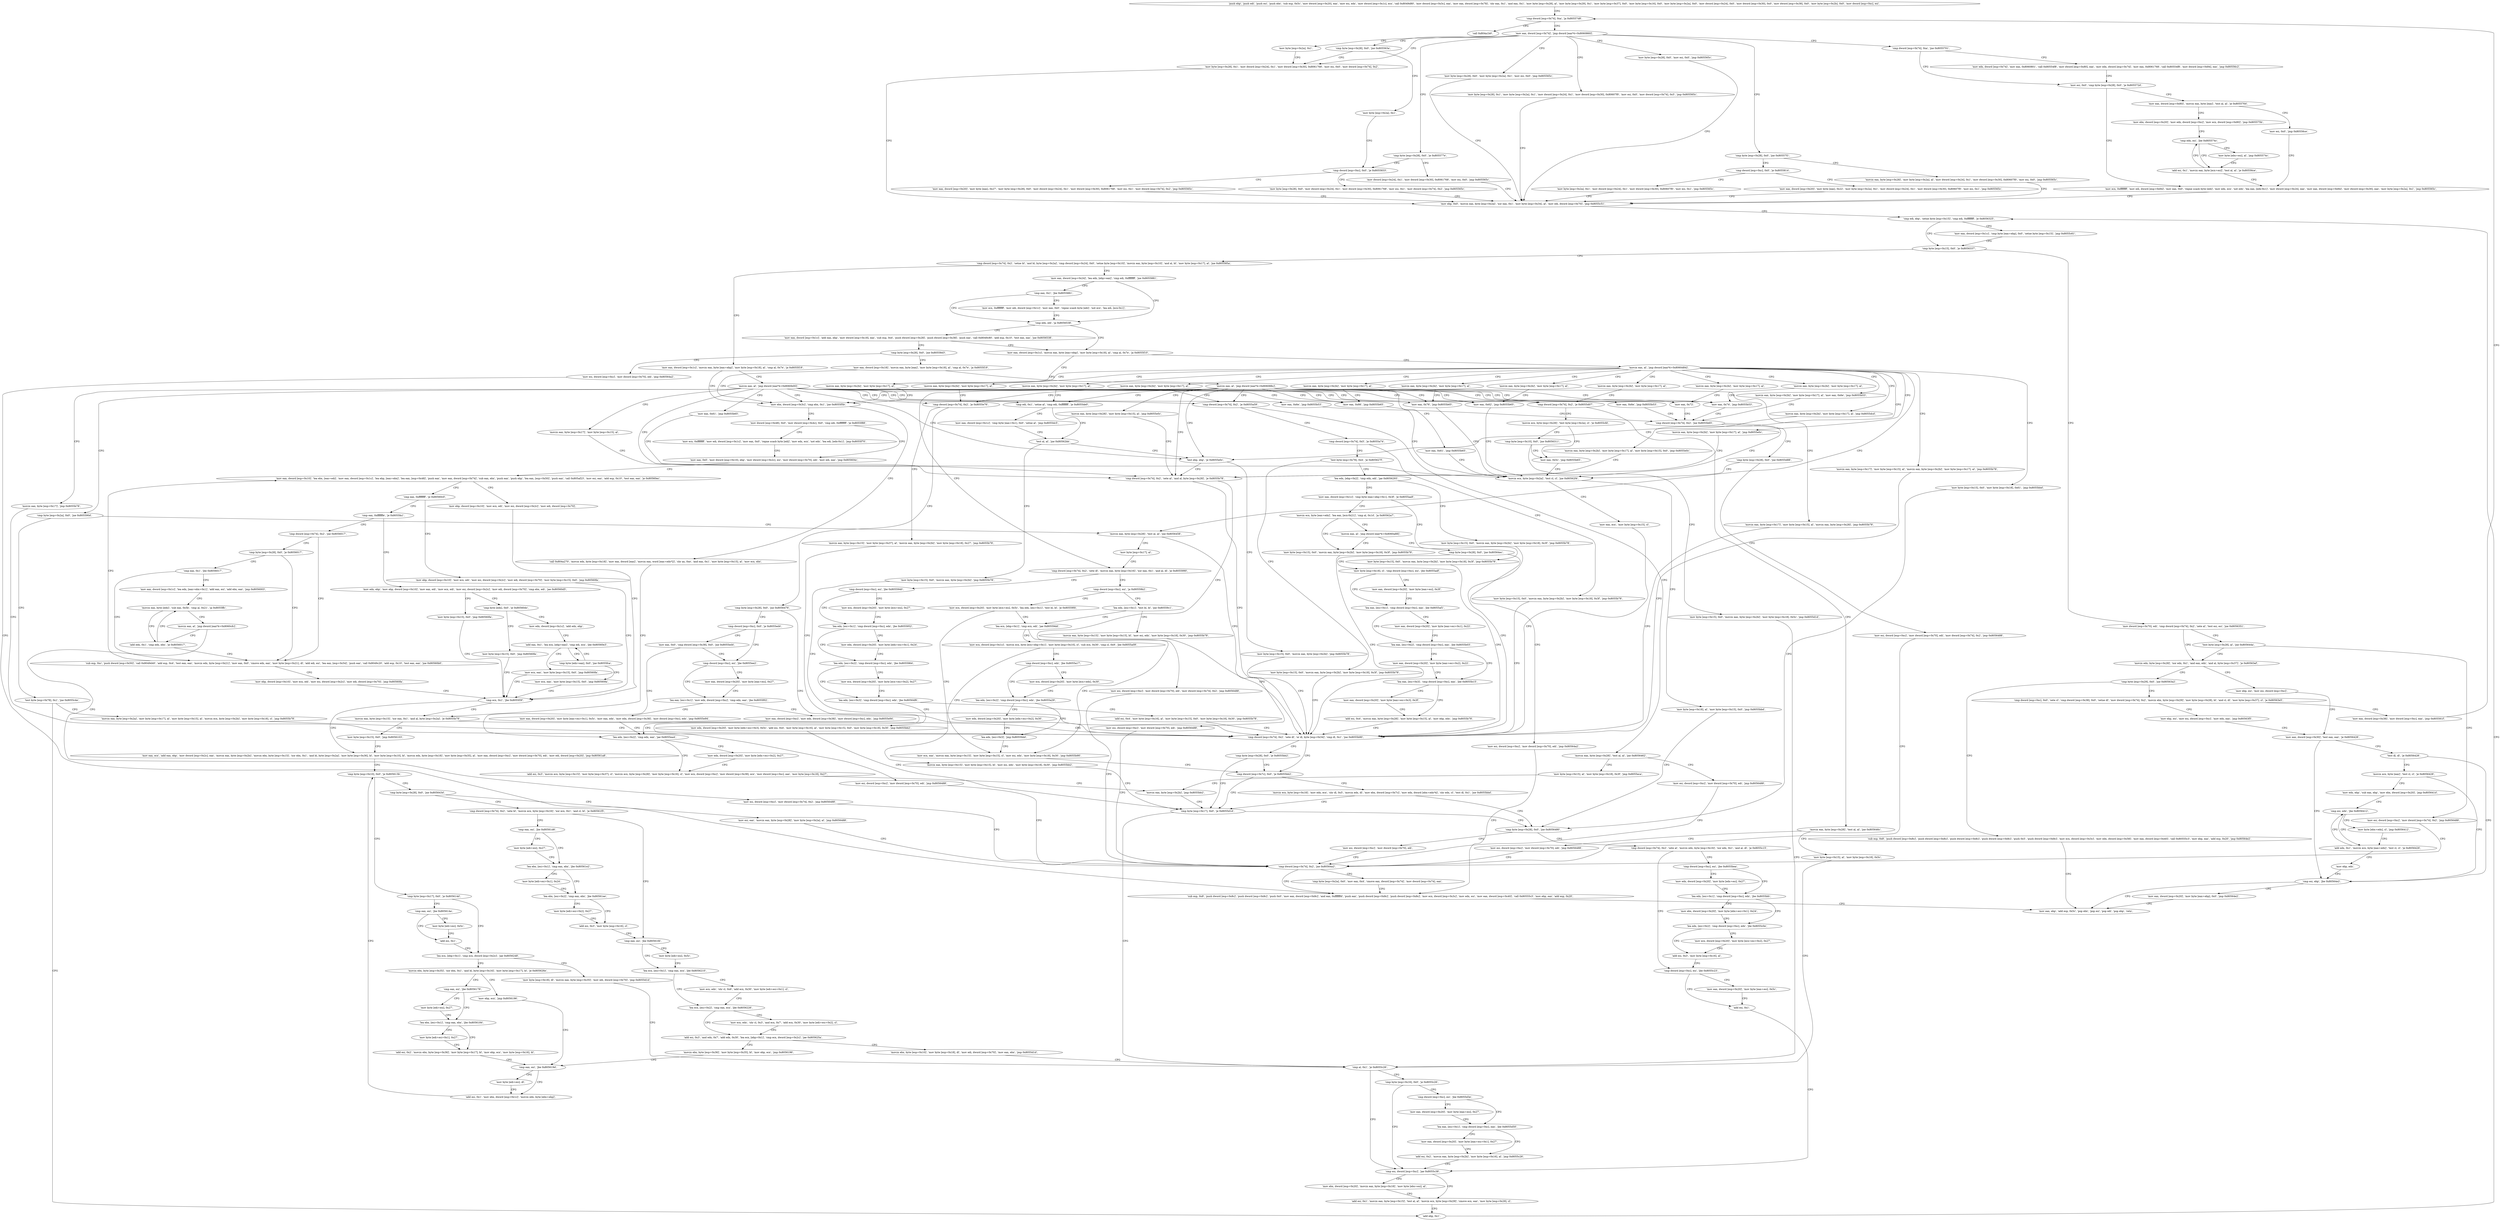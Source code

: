digraph "func" {
"134567363" [label = "'push ebp', 'push edi', 'push esi', 'push ebx', 'sub esp, 0x5c', 'mov dword [esp+0x20], eax', 'mov esi, edx', 'mov dword [esp+0x1c], ecx', 'call 0x8049d80', 'mov dword [esp+0x3c], eax', 'mov eax, dword [esp+0x78]', 'shr eax, 0x1', 'and eax, 0x1', 'mov byte [esp+0x28], al', 'mov byte [esp+0x29], 0x1', 'mov byte [esp+0x37], 0x0', 'mov byte [esp+0x16], 0x0', 'mov byte [esp+0x2a], 0x0', 'mov dword [esp+0x24], 0x0', 'mov dword [esp+0x30], 0x0', 'mov dword [esp+0x38], 0x0', 'mov byte [esp+0x2b], 0x0', 'mov dword [esp+0xc], esi', " ]
"134567455" [label = "'cmp dword [esp+0x74], 0xa', 'ja 0x80557d8', " ]
"134567896" [label = "'call 0x804a1b0', " ]
"134567466" [label = "'mov eax, dword [esp+0x74]', 'jmp dword [eax*4+0x8060860]', " ]
"134567477" [label = "'mov byte [esp+0x2a], 0x1', " ]
"134567482" [label = "'mov byte [esp+0x28], 0x1', 'mov dword [esp+0x24], 0x1', 'mov dword [esp+0x30], 0x8061768', 'mov esi, 0x0', 'mov dword [esp+0x74], 0x2', " ]
"134567542" [label = "'mov byte [esp+0x28], 0x0', 'mov esi, 0x0', 'jmp 0x805565c', " ]
"134567554" [label = "'cmp byte [esp+0x28], 0x0', 'jne 0x80557f1', " ]
"134567611" [label = "'cmp dword [esp+0x74], 0xa', 'jne 0x8055701', " ]
"134567790" [label = "'cmp byte [esp+0x28], 0x0', 'jne 0x805563a', " ]
"134567863" [label = "'cmp byte [esp+0x28], 0x0', 'je 0x805577e', " ]
"134567901" [label = "'mov byte [esp+0x28], 0x0', 'mov byte [esp+0x2a], 0x1', 'mov esi, 0x0', 'jmp 0x805565c', " ]
"134571276" [label = "'mov byte [esp+0x28], 0x1', 'mov byte [esp+0x2a], 0x1', 'mov dword [esp+0x24], 0x1', 'mov dword [esp+0x30], 0x80607f0', 'mov esi, 0x0', 'mov dword [esp+0x74], 0x5', 'jmp 0x805565c', " ]
"134567516" [label = "'mov ebp, 0x0', 'movzx eax, byte [esp+0x2a]', 'xor eax, 0x1', 'mov byte [esp+0x34], al', 'mov edi, dword [esp+0x70]', 'jmp 0x8055c51', " ]
"134567921" [label = "'movzx eax, byte [esp+0x28]', 'mov byte [esp+0x2a], al', 'mov dword [esp+0x24], 0x1', 'mov dword [esp+0x30], 0x80607f0', 'mov esi, 0x0', 'jmp 0x805565c', " ]
"134567565" [label = "'cmp dword [esp+0xc], 0x0', 'je 0x8055814', " ]
"134567681" [label = "'mov edx, dword [esp+0x74]', 'mov eax, 0x8060801', 'call 0x80554f8', 'mov dword [esp+0x80], eax', 'mov edx, dword [esp+0x74]', 'mov eax, 0x8061768', 'call 0x80554f8', 'mov dword [esp+0x84], eax', 'jmp 0x80556c2', " ]
"134567618" [label = "'mov esi, 0x0', 'cmp byte [esp+0x28], 0x0', 'je 0x805572d', " ]
"134567801" [label = "'mov byte [esp+0x2a], 0x1', " ]
"134567806" [label = "'cmp dword [esp+0xc], 0x0', 'je 0x8055833', " ]
"134567870" [label = "'mov dword [esp+0x24], 0x1', 'mov dword [esp+0x30], 0x8061768', 'mov esi, 0x0', 'jmp 0x805565c', " ]
"134569041" [label = "'cmp edi, ebp', 'setne byte [esp+0x15]', 'cmp edi, 0xffffffff', 'je 0x8056325', " ]
"134570789" [label = "'mov eax, dword [esp+0x1c]', 'cmp byte [eax+ebp], 0x0', 'setne byte [esp+0x15]', 'jmp 0x8055c61', " ]
"134569057" [label = "'cmp byte [esp+0x15], 0x0', 'je 0x8056337', " ]
"134567956" [label = "'mov byte [esp+0x2a], 0x1', 'mov dword [esp+0x24], 0x1', 'mov dword [esp+0x30], 0x80607f0', 'mov esi, 0x1', 'jmp 0x805565c', " ]
"134567576" [label = "'mov eax, dword [esp+0x20]', 'mov byte [eax], 0x22', 'mov byte [esp+0x2a], 0x1', 'mov dword [esp+0x24], 0x1', 'mov dword [esp+0x30], 0x80607f0', 'mov esi, 0x1', 'jmp 0x805565c', " ]
"134567725" [label = "'mov eax, dword [esp+0x80]', 'movzx eax, byte [eax]', 'test al, al', 'je 0x8055764', " ]
"134567630" [label = "'mov ecx, 0xffffffff', 'mov edi, dword [esp+0x84]', 'mov eax, 0x0', 'repne scasb byte [edi]', 'mov edx, ecx', 'not edx', 'lea eax, [edx-0x1]', 'mov dword [esp+0x24], eax', 'mov eax, dword [esp+0x84]', 'mov dword [esp+0x30], eax', 'mov byte [esp+0x2a], 0x1', 'jmp 0x805565c', " ]
"134567987" [label = "'mov byte [esp+0x28], 0x0', 'mov dword [esp+0x24], 0x1', 'mov dword [esp+0x30], 0x8061768', 'mov esi, 0x1', 'mov dword [esp+0x74], 0x2', 'jmp 0x805565c', " ]
"134567817" [label = "'mov eax, dword [esp+0x20]', 'mov byte [eax], 0x27', 'mov byte [esp+0x28], 0x0', 'mov dword [esp+0x24], 0x1', 'mov dword [esp+0x30], 0x8061768', 'mov esi, 0x1', 'mov dword [esp+0x74], 0x2', 'jmp 0x805565c', " ]
"134570807" [label = "'mov dword [esp+0x70], edi', 'cmp dword [esp+0x74], 0x2', 'sete al', 'test esi, esi', 'jne 0x8056351', " ]
"134569068" [label = "'cmp dword [esp+0x74], 0x2', 'setne bl', 'and bl, byte [esp+0x2a]', 'cmp dword [esp+0x24], 0x0', 'setne byte [esp+0x10]', 'movzx eax, byte [esp+0x10]', 'and al, bl', 'mov byte [esp+0x17], al', 'jne 0x805585a', " ]
"134567780" [label = "'mov esi, 0x0', 'jmp 0x80556ce', " ]
"134567739" [label = "'mov ebx, dword [esp+0x20]', 'mov edx, dword [esp+0xc]', 'mov ecx, dword [esp+0x80]', 'jmp 0x805575b', " ]
"134570833" [label = "'movzx edx, byte [esp+0x28]', 'xor edx, 0x1', 'and eax, edx', 'and al, byte [esp+0x37]', 'je 0x80563ef', " ]
"134570823" [label = "'test byte [esp+0x28], al', 'jne 0x805644a', " ]
"134568026" [label = "'mov eax, dword [esp+0x24]', 'lea edx, [ebp+eax]', 'cmp edi, 0xffffffff', 'jne 0x8055881', " ]
"134569107" [label = "'mov eax, dword [esp+0x1c]', 'movzx eax, byte [eax+ebp]', 'mov byte [esp+0x18], al', 'cmp al, 0x7e', 'ja 0x8055f19', " ]
"134567771" [label = "'cmp edx, esi', 'jbe 0x805574c', " ]
"134570991" [label = "'mov ebp, esi', 'mov esi, dword [esp+0xc]', " ]
"134570853" [label = "'cmp byte [esp+0x29], 0x0', 'jne 0x80563a2', " ]
"134571082" [label = "'mov esi, dword [esp+0xc]', 'mov dword [esp+0x74], 0x2', 'jmp 0x8056488', " ]
"134568065" [label = "'cmp edx, edi', 'ja 0x8056538', " ]
"134568039" [label = "'cmp eax, 0x1', 'jbe 0x8055881', " ]
"134569753" [label = "'mov ebx, dword [esp+0x3c]', 'cmp ebx, 0x1', 'jne 0x8055f5b', " ]
"134569127" [label = "'movzx eax, al', 'jmp dword [eax*4+0x8060b00]', " ]
"134567756" [label = "'add esi, 0x1', 'movzx eax, byte [ecx+esi]', 'test al, al', 'je 0x80556ce', " ]
"134567775" [label = "'mov byte [ebx+esi], al', 'jmp 0x805574c', " ]
"134570997" [label = "'mov eax, dword [esp+0x30]', 'test eax, eax', 'je 0x8056428', " ]
"134570914" [label = "'sub esp, 0x8', 'push dword [esp+0x8c]', 'push dword [esp+0x8c]', 'push dword [esp+0x8c]', 'push dword [esp+0x8c]', 'push 0x5', 'push dword [esp+0x8c]', 'mov ecx, dword [esp+0x3c]', 'mov edx, dword [esp+0x58]', 'mov eax, dword [esp+0x40]', 'call 0x80555c3', 'mov ebp, eax', 'add esp, 0x20', 'jmp 0x80564e2', " ]
"134570860" [label = "'cmp dword [esp+0xc], 0x0', 'sete cl', 'cmp dword [esp+0x38], 0x0', 'setne dl', 'mov dword [esp+0x74], 0x2', 'movzx ebx, byte [esp+0x29]', 'mov byte [esp+0x28], bl', 'and cl, dl', 'mov byte [esp+0x37], cl', 'je 0x80563e5', " ]
"134571144" [label = "'cmp dword [esp+0x74], 0x2', 'jne 0x80564a2', " ]
"134571320" [label = "'mov eax, dword [esp+0x1c]', 'movzx eax, byte [eax+ebp]', 'mov byte [esp+0x18], al', 'cmp al, 0x7e', 'ja 0x8055f10', " ]
"134568073" [label = "'mov eax, dword [esp+0x1c]', 'add eax, ebp', 'mov dword [esp+0x18], eax', 'sub esp, 0x4', 'push dword [esp+0x28]', 'push dword [esp+0x38]', 'push eax', 'call 0x8049c80', 'add esp, 0x10', 'test eax, eax', 'jne 0x8056538', " ]
"134568044" [label = "'mov ecx, 0xffffffff', 'mov edi, dword [esp+0x1c]', 'mov eax, 0x0', 'repne scasb byte [edi]', 'not ecx', 'lea edi, [ecx-0x1]', " ]
"134569819" [label = "'mov dword [esp+0x48], 0x0', 'mov dword [esp+0x4c], 0x0', 'cmp edi, 0xffffffff', 'je 0x8055f88', " ]
"134569762" [label = "'call 0x804a270', 'movzx edx, byte [esp+0x18]', 'mov eax, dword [eax]', 'movzx eax, word [eax+edx*2]', 'shr ax, 0xe', 'and eax, 0x1', 'mov byte [esp+0x15], al', 'mov ecx, ebx', " ]
"134568160" [label = "'cmp byte [esp+0x2a], 0x0', 'jne 0x805590d', " ]
"134568503" [label = "'cmp dword [esp+0x74], 0x2', 'je 0x8055a59', " ]
"134568750" [label = "'mov eax, 0x62', 'jmp 0x8055b65', " ]
"134568766" [label = "'mov eax, 0x66', 'jmp 0x8055b65', " ]
"134568782" [label = "'mov eax, 0x72', " ]
"134569146" [label = "'mov eax, 0x74', 'jmp 0x8055b53', " ]
"134569165" [label = "'mov eax, 0x76', 'jmp 0x8055b65', " ]
"134569184" [label = "'cmp dword [esp+0x74], 0x2', 'je 0x8055d07', " ]
"134569313" [label = "'mov eax, 0x6e', 'jmp 0x8055b53', " ]
"134569373" [label = "'mov eax, 0x61', 'jmp 0x8055b65', " ]
"134569402" [label = "'cmp edi, 0x1', 'setne al', 'cmp edi, 0xffffffff', 'je 0x8055de0', " ]
"134569421" [label = "'test ebp, ebp', 'je 0x8055e0c', " ]
"134569475" [label = "'movzx eax, byte [esp+0x17]', 'mov byte [esp+0x15], al', " ]
"134569484" [label = "'cmp dword [esp+0x74], 0x2', 'sete al', 'and al, byte [esp+0x28]', 'je 0x8055b78', " ]
"134569559" [label = "'cmp dword [esp+0x74], 0x2', 'je 0x8055e76', " ]
"134570613" [label = "'movzx eax, byte [esp+0x17]', 'jmp 0x8055b78', " ]
"134571048" [label = "'cmp esi, ebp', 'jbe 0x80564e2', " ]
"134571234" [label = "'mov eax, ebp', 'add esp, 0x5c', 'pop ebx', 'pop esi', 'pop edi', 'pop ebp', 'retn', " ]
"134571056" [label = "'mov eax, dword [esp+0x20]', 'mov byte [eax+ebp], 0x0', 'jmp 0x80564e2', " ]
"134571005" [label = "'test dl, dl', 'je 0x8056428', " ]
"134571009" [label = "'movzx ecx, byte [eax]', 'test cl, cl', 'je 0x8056428', " ]
"134570981" [label = "'mov ebp, esi', 'mov esi, dword [esp+0xc]', 'mov edx, eax', 'jmp 0x80563f5', " ]
"134570901" [label = "'mov eax, dword [esp+0x38]', 'mov dword [esp+0xc], eax', 'jmp 0x805561f', " ]
"134571170" [label = "'sub esp, 0x8', 'push dword [esp+0x8c]', 'push dword [esp+0x8c]', 'push 0x0', 'mov eax, dword [esp+0x8c]', 'and eax, 0xfffffffd', 'push eax', 'push dword [esp+0x8c]', 'push dword [esp+0x8c]', 'mov ecx, dword [esp+0x3c]', 'mov edx, esi', 'mov eax, dword [esp+0x40]', 'call 0x80555c3', 'mov ebp, eax', 'add esp, 0x20', " ]
"134571151" [label = "'cmp byte [esp+0x2a], 0x0', 'mov eax, 0x4', 'cmove eax, dword [esp+0x74]', 'mov dword [esp+0x74], eax', " ]
"134569744" [label = "'movzx eax, byte [esp+0x2b]', 'mov byte [esp+0x17], al', " ]
"134571340" [label = "'movzx eax, al', 'jmp dword [eax*4+0x8060d84]', " ]
"134568111" [label = "'cmp byte [esp+0x28], 0x0', 'jne 0x80558d3', " ]
"134569864" [label = "'mov ecx, 0xffffffff', 'mov edi, dword [esp+0x1c]', 'mov eax, 0x0', 'repne scasb byte [edi]', 'mov edx, ecx', 'not edx', 'lea edi, [edx-0x1]', 'jmp 0x8055f70', " ]
"134569840" [label = "'mov eax, 0x0', 'mov dword [esp+0x10], ebp', 'mov dword [esp+0x2c], esi', 'mov dword [esp+0x70], edi', 'mov edi, eax', 'jmp 0x805604c', " ]
"134569791" [label = "'movzx eax, byte [esp+0x15]', 'xor eax, 0x1', 'and al, byte [esp+0x2a]', 'je 0x8055b78', " ]
"134568205" [label = "'movzx eax, byte [esp+0x28]', 'test al, al', 'jne 0x8056458', " ]
"134568167" [label = "'test byte [esp+0x78], 0x1', 'jne 0x8055c4e', " ]
"134568537" [label = "'movzx eax, byte [esp+0x28]', 'test al, al', 'jne 0x8056462', " ]
"134568510" [label = "'cmp dword [esp+0x74], 0x5', 'je 0x8055a74', " ]
"134568805" [label = "'movzx ecx, byte [esp+0x2a]', 'test cl, cl', 'jne 0x80562f4', " ]
"134568787" [label = "'cmp dword [esp+0x74], 0x2', 'jne 0x8055b65', " ]
"134569223" [label = "'movzx eax, byte [esp+0x28]', 'test al, al', 'jne 0x805646c', " ]
"134569191" [label = "'movzx ecx, byte [esp+0x28]', 'test byte [esp+0x2a], cl', 'je 0x8055cfd', " ]
"134569440" [label = "'mov eax, dword [esp+0x1c]', 'cmp byte [eax+0x1], 0x0', 'setne al', 'jmp 0x8055dc5', " ]
"134569413" [label = "'test al, al', 'jne 0x80562bb', " ]
"134569425" [label = "'mov byte [esp+0x15], 0x0', 'movzx eax, byte [esp+0x2b]', 'jmp 0x8055b78', " ]
"134568824" [label = "'cmp dword [esp+0x74], 0x2', 'sete dl', 'or dl, byte [esp+0x34]', 'cmp dl, 0x1', 'jne 0x8055b90', " ]
"134569502" [label = "'mov esi, dword [esp+0xc]', 'mov dword [esp+0x70], edi', 'mov dword [esp+0x74], 0x2', 'jmp 0x8056488', " ]
"134569590" [label = "'cmp byte [esp+0x28], 0x0', 'jne 0x8056476', " ]
"134569566" [label = "'movzx eax, byte [esp+0x15]', 'mov byte [esp+0x37], al', 'movzx eax, byte [esp+0x2b]', 'mov byte [esp+0x18], 0x27', 'jmp 0x8055b78', " ]
"134571016" [label = "'mov edx, ebp', 'sub eax, ebp', 'mov ebx, dword [esp+0x20]', 'jmp 0x805641d', " ]
"134568494" [label = "'movzx eax, byte [esp+0x2b]', 'mov byte [esp+0x17], al', " ]
"134568741" [label = "'movzx eax, byte [esp+0x2b]', 'mov byte [esp+0x17], al', " ]
"134568757" [label = "'movzx eax, byte [esp+0x2b]', 'mov byte [esp+0x17], al', " ]
"134568773" [label = "'movzx eax, byte [esp+0x2b]', 'mov byte [esp+0x17], al', " ]
"134569137" [label = "'movzx eax, byte [esp+0x2b]', 'mov byte [esp+0x17], al', " ]
"134569156" [label = "'movzx eax, byte [esp+0x2b]', 'mov byte [esp+0x17], al', " ]
"134569175" [label = "'movzx eax, byte [esp+0x2b]', 'mov byte [esp+0x17], al', " ]
"134569333" [label = "'movzx eax, byte [esp+0x2b]', 'mov byte [esp+0x17], al', 'mov eax, 0x6e', 'jmp 0x8055b53', " ]
"134569393" [label = "'movzx eax, byte [esp+0x2b]', 'mov byte [esp+0x17], al', " ]
"134569453" [label = "'movzx eax, byte [esp+0x2b]', 'mov byte [esp+0x17], al', 'jmp 0x8055dcd', " ]
"134569464" [label = "'movzx eax, byte [esp+0x2b]', 'mov byte [esp+0x17], al', 'jmp 0x8055e0c', " ]
"134569534" [label = "'movzx eax, byte [esp+0x2b]', 'mov byte [esp+0x17], al', 'mov byte [esp+0x15], 0x0', 'jmp 0x8055e0c', " ]
"134569550" [label = "'movzx eax, byte [esp+0x2b]', 'mov byte [esp+0x17], al', " ]
"134570717" [label = "'movzx eax, byte [esp+0x17]', 'mov byte [esp+0x15], al', 'movzx eax, byte [esp+0x2b]', 'mov byte [esp+0x17], al', 'jmp 0x8055b78', " ]
"134570754" [label = "'mov byte [esp+0x15], 0x0', 'mov byte [esp+0x18], 0x61', 'jmp 0x8055bbd', " ]
"134568147" [label = "'mov esi, dword [esp+0xc]', 'mov dword [esp+0x70], edi', 'jmp 0x80564a2', " ]
"134568118" [label = "'mov eax, dword [esp+0x18]', 'movzx eax, byte [eax]', 'mov byte [esp+0x18], al', 'cmp al, 0x7e', 'ja 0x8055f19', " ]
"134570060" [label = "'mov eax, dword [esp+0x10]', 'lea ebx, [eax+edi]', 'mov eax, dword [esp+0x1c]', 'lea ebp, [eax+ebx]', 'lea eax, [esp+0x48]', 'push eax', 'mov eax, dword [esp+0x74]', 'sub eax, ebx', 'push eax', 'push ebp', 'lea eax, [esp+0x50]', 'push eax', 'call 0x805af23', 'mov esi, eax', 'add esp, 0x10', 'test eax, eax', 'je 0x80560ec', " ]
"134568848" [label = "'cmp dword [esp+0x7c], 0x0', 'je 0x8055bb2', " ]
"134568841" [label = "'cmp byte [esp+0x28], 0x0', 'je 0x8055bb2', " ]
"134569809" [label = "'mov byte [esp+0x15], 0x0', 'jmp 0x8056103', " ]
"134570243" [label = "'mov eax, ecx', 'add eax, ebp', 'mov dword [esp+0x2c], eax', 'movzx eax, byte [esp+0x2b]', 'movzx ebx, byte [esp+0x15]', 'xor ebx, 0x1', 'and bl, byte [esp+0x2a]', 'mov byte [esp+0x36], bl', 'mov byte [esp+0x10], bl', 'movzx edx, byte [esp+0x18]', 'mov byte [esp+0x35], al', 'mov eax, dword [esp+0xc]', 'mov dword [esp+0x70], edi', 'mov edi, dword [esp+0x20]', 'jmp 0x80561a8', " ]
"134571096" [label = "'mov esi, dword [esp+0xc]', 'mov dword [esp+0x70], edi', 'jmp 0x8056488', " ]
"134568218" [label = "'mov byte [esp+0x17], al', " ]
"134569038" [label = "'add ebp, 0x1', " ]
"134568178" [label = "'movzx eax, byte [esp+0x2a]', 'mov byte [esp+0x17], al', 'mov byte [esp+0x15], al', 'movzx ecx, byte [esp+0x2b]', 'mov byte [esp+0x18], cl', 'jmp 0x8055b78', " ]
"134571106" [label = "'mov esi, dword [esp+0xc]', 'mov dword [esp+0x70], edi', 'jmp 0x8056488', " ]
"134568550" [label = "'mov byte [esp+0x15], al', 'mov byte [esp+0x18], 0x3f', 'jmp 0x8055eca', " ]
"134568564" [label = "'test byte [esp+0x78], 0x4', 'je 0x805627f', " ]
"134568517" [label = "'mov byte [esp+0x15], 0x0', 'movzx eax, byte [esp+0x2b]', 'mov byte [esp+0x18], 0x3f', 'jmp 0x8055b78', " ]
"134570740" [label = "'mov byte [esp+0x18], al', 'mov byte [esp+0x15], 0x0', 'jmp 0x8055bbd', " ]
"134568818" [label = "'mov eax, ecx', 'mov byte [esp+0x15], cl', " ]
"134568794" [label = "'cmp byte [esp+0x28], 0x0', 'jne 0x8055d88', " ]
"134569352" [label = "'mov esi, dword [esp+0xc]', 'mov dword [esp+0x70], edi', 'mov dword [esp+0x74], 0x2', 'jmp 0x8056488', " ]
"134571116" [label = "'mov esi, dword [esp+0xc]', 'mov dword [esp+0x70], edi', 'jmp 0x8056488', " ]
"134569236" [label = "'mov byte [esp+0x15], al', 'mov byte [esp+0x18], 0x5c', " ]
"134569213" [label = "'mov eax, 0x5c', 'jmp 0x8055b65', " ]
"134569202" [label = "'cmp byte [esp+0x10], 0x0', 'jne 0x8056311', " ]
"134570683" [label = "'mov byte [esp+0x15], 0x0', 'movzx eax, byte [esp+0x2b]', 'jmp 0x8055b78', " ]
"134571126" [label = "'mov esi, dword [esp+0xc]', 'mov dword [esp+0x70], edi', 'jmp 0x8056488', " ]
"134569601" [label = "'cmp dword [esp+0xc], 0x0', 'je 0x8055ed4', " ]
"134571037" [label = "'cmp esi, edx', 'jbe 0x8056412', " ]
"134568893" [label = "'cmp byte [esp+0x28], 0x0', 'jne 0x8056480', " ]
"134568137" [label = "'movzx eax, al', 'jmp dword [eax*4+0x806088c]', " ]
"134570220" [label = "'mov ebp, dword [esp+0x10]', 'mov ecx, edi', 'mov esi, dword [esp+0x2c]', 'mov edi, dword [esp+0x70]', " ]
"134570106" [label = "'cmp eax, 0xffffffff', 'je 0x80560c0', " ]
"134568882" [label = "'cmp byte [esp+0x17], 0x0', 'je 0x8055d1d', " ]
"134568855" [label = "'movzx ecx, byte [esp+0x18]', 'mov edx, ecx', 'shr dl, 0x5', 'movzx edx, dl', 'mov ebx, dword [esp+0x7c]', 'mov edx, dword [ebx+edx*4]', 'shr edx, cl', 'test dl, 0x1', 'jne 0x8055bbd', " ]
"134570408" [label = "'cmp byte [esp+0x10], 0x0', 'je 0x805613b', " ]
"134568222" [label = "'cmp dword [esp+0x74], 0x2', 'sete dl', 'movzx eax, byte [esp+0x16]', 'xor eax, 0x1', 'and al, dl', 'je 0x8055990', " ]
"134569674" [label = "'movzx eax, byte [esp+0x2b]', 'jmp 0x8055bb2', " ]
"134570623" [label = "'mov byte [esp+0x15], 0x0', 'movzx eax, byte [esp+0x2b]', 'mov byte [esp+0x18], 0x3f', 'jmp 0x8055b78', " ]
"134568575" [label = "'lea edx, [ebp+0x2]', 'cmp edx, edi', 'jae 0x8056293', " ]
"134569245" [label = "'cmp al, 0x1', 'je 0x8055c26', " ]
"134570769" [label = "'mov byte [esp+0x15], 0x0', 'movzx eax, byte [esp+0x2b]', 'mov byte [esp+0x18], 0x5c', 'jmp 0x8055d1d', " ]
"134569684" [label = "'cmp dword [esp+0xc], esi', 'jbe 0x8055ee2', " ]
"134569608" [label = "'mov eax, 0x0', 'cmp dword [esp+0x38], 0x0', 'jne 0x8055ed4', " ]
"134571026" [label = "'add edx, 0x1', 'movzx ecx, byte [eax+edx]', 'test cl, cl', 'je 0x8056426', " ]
"134571041" [label = "'mov byte [ebx+edx], cl', 'jmp 0x8056412', " ]
"134571136" [label = "'mov esi, dword [esp+0xc]', 'mov dword [esp+0x70], edi', " ]
"134568904" [label = "'cmp dword [esp+0x74], 0x2', 'sete al', 'movzx edx, byte [esp+0x16]', 'xor edx, 0x1', 'and al, dl', 'je 0x8055c15', " ]
"134569323" [label = "'mov eax, 0x6e', 'jmp 0x8055b53', " ]
"134569383" [label = "'mov eax, 0x61', 'jmp 0x8055b65', " ]
"134569523" [label = "'movzx eax, byte [esp+0x28]', 'mov byte [esp+0x15], al', 'jmp 0x8055e0c', " ]
"134570698" [label = "'movzx eax, byte [esp+0x17]', 'mov byte [esp+0x15], al', 'movzx eax, byte [esp+0x28]', 'jmp 0x8055b78', " ]
"134570234" [label = "'cmp ecx, 0x1', 'jbe 0x8055f3f', " ]
"134570176" [label = "'mov ebp, dword [esp+0x10]', 'mov ecx, edi', 'mov esi, dword [esp+0x2c]', 'mov edi, dword [esp+0x70]', 'mov byte [esp+0x15], 0x0', 'jmp 0x80560fa', " ]
"134570111" [label = "'cmp eax, 0xfffffffe', 'je 0x8055fa1', " ]
"134570299" [label = "'cmp byte [esp+0x17], 0x0', 'je 0x805614d', " ]
"134570415" [label = "'cmp byte [esp+0x28], 0x0', 'jne 0x805643d', " ]
"134568336" [label = "'cmp dword [esp+0xc], esi', 'ja 0x80559b2', " ]
"134568370" [label = "'mov ecx, dword [esp+0x20]', 'mov byte [ecx+esi], 0x5c', 'lea edx, [esi+0x1]', 'test bl, bl', 'je 0x80559f4', " ]
"134568342" [label = "'lea edx, [esi+0x1]', 'test bl, bl', 'jne 0x80559c1', " ]
"134568242" [label = "'cmp dword [esp+0xc], esi', 'jbe 0x8055940', " ]
"134568256" [label = "'lea edx, [esi+0x1]', 'cmp dword [esp+0xc], edx', 'jbe 0x8055952', " ]
"134568248" [label = "'mov ecx, dword [esp+0x20]', 'mov byte [ecx+esi], 0x27', " ]
"134570643" [label = "'mov byte [esp+0x15], 0x0', 'movzx eax, byte [esp+0x2b]', 'mov byte [esp+0x18], 0x3f', 'jmp 0x8055b78', " ]
"134568586" [label = "'mov eax, dword [esp+0x1c]', 'cmp byte [eax+ebp+0x1], 0x3f', 'je 0x8055aa9', " ]
"134568998" [label = "'cmp esi, dword [esp+0xc]', 'jae 0x8055c38', " ]
"134569016" [label = "'add esi, 0x1', 'movzx eax, byte [esp+0x15]', 'test al, al', 'movzx ecx, byte [esp+0x29]', 'cmove ecx, eax', 'mov byte [esp+0x29], cl', " ]
"134569004" [label = "'mov ebx, dword [esp+0x20]', 'movzx eax, byte [esp+0x18]', 'mov byte [ebx+esi], al', " ]
"134569253" [label = "'cmp byte [esp+0x16], 0x0', 'je 0x8055c26', " ]
"134569264" [label = "'cmp dword [esp+0xc], esi', 'jbe 0x8055d3e', " ]
"134569698" [label = "'lea eax, [esi+0x1]', 'mov edx, dword [esp+0xc]', 'cmp edx, eax', 'jbe 0x8055f02', " ]
"134569690" [label = "'mov eax, dword [esp+0x20]', 'mov byte [eax+esi], 0x27', " ]
"134569620" [label = "'lea edx, [esi+0x2]', 'cmp edx, eax', 'jae 0x8055ea4', " ]
"134571046" [label = "'mov ebp, edx', " ]
"134568981" [label = "'cmp dword [esp+0xc], esi', 'jbe 0x8055c23', " ]
"134568924" [label = "'cmp dword [esp+0xc], esi', 'jbe 0x8055bea', " ]
"134569889" [label = "'mov edx, ebp', 'mov ebp, dword [esp+0x10]', 'mov eax, edi', 'mov ecx, edi', 'mov esi, dword [esp+0x2c]', 'mov edi, dword [esp+0x70]', 'cmp ebx, edi', 'jae 0x80560d5', " ]
"134570120" [label = "'cmp dword [esp+0x74], 0x2', 'jne 0x8056017', " ]
"134570317" [label = "'lea ecx, [ebp+0x1]', 'cmp ecx, dword [esp+0x2c]', 'jae 0x8056248', " ]
"134570306" [label = "'cmp eax, esi', 'jbe 0x805614a', " ]
"134571069" [label = "'mov esi, eax', 'movzx eax, byte [esp+0x28]', 'mov byte [esp+0x2a], al', 'jmp 0x8056488', " ]
"134570426" [label = "'cmp dword [esp+0x74], 0x2', 'sete bl', 'movzx ecx, byte [esp+0x16]', 'xor ecx, 0x1', 'and cl, bl', 'je 0x80561f5', " ]
"134568436" [label = "'movzx eax, byte [esp+0x15]', 'mov byte [esp+0x15], bl', 'mov esi, edx', 'mov byte [esp+0x18], 0x30', 'jmp 0x8055bb2', " ]
"134568385" [label = "'lea ecx, [ebp+0x1]', 'cmp ecx, edi', 'jae 0x80559dd', " ]
"134568349" [label = "'movzx eax, byte [esp+0x15]', 'mov byte [esp+0x15], bl', 'mov esi, edx', 'mov byte [esp+0x18], 0x30', 'jmp 0x8055b78', " ]
"134568274" [label = "'lea edx, [esi+0x2]', 'cmp dword [esp+0xc], edx', 'jbe 0x8055964', " ]
"134568265" [label = "'mov edx, dword [esp+0x20]', 'mov byte [edx+esi+0x1], 0x24', " ]
"134568617" [label = "'movzx ecx, byte [eax+edx]', 'lea eax, [ecx-0x21]', 'cmp al, 0x1d', 'ja 0x80562a7', " ]
"134568597" [label = "'mov byte [esp+0x15], 0x0', 'movzx eax, byte [esp+0x2b]', 'mov byte [esp+0x18], 0x3f', 'jmp 0x8055b78', " ]
"134569278" [label = "'lea eax, [esi+0x1]', 'cmp dword [esp+0xc], eax', 'jbe 0x8055d50', " ]
"134569270" [label = "'mov eax, dword [esp+0x20]', 'mov byte [eax+esi], 0x27', " ]
"134569730" [label = "'mov eax, dword [esp+0xc]', 'mov edx, dword [esp+0x38]', 'mov dword [esp+0xc], edx', 'jmp 0x8055e94', " ]
"134569709" [label = "'mov eax, dword [esp+0x20]', 'mov byte [eax+esi+0x1], 0x5c', 'mov eax, edx', 'mov edx, dword [esp+0x38]', 'mov dword [esp+0xc], edx', 'jmp 0x8055e94', " ]
"134569636" [label = "'add esi, 0x3', 'movzx ecx, byte [esp+0x15]', 'mov byte [esp+0x37], cl', 'movzx ecx, byte [esp+0x28]', 'mov byte [esp+0x16], cl', 'mov ecx, dword [esp+0xc]', 'mov dword [esp+0x38], ecx', 'mov dword [esp+0xc], eax', 'mov byte [esp+0x18], 0x27', " ]
"134569627" [label = "'mov edx, dword [esp+0x20]', 'mov byte [edx+esi+0x2], 0x27', " ]
"134568995" [label = "'add esi, 0x1', " ]
"134568987" [label = "'mov eax, dword [esp+0x20]', 'mov byte [eax+esi], 0x5c', " ]
"134568938" [label = "'lea edx, [esi+0x1]', 'cmp dword [esp+0xc], edx', 'jbe 0x8055bfc', " ]
"134568930" [label = "'mov edx, dword [esp+0x20]', 'mov byte [edx+esi], 0x27', " ]
"134570197" [label = "'mov byte [esp+0x15], 0x0', 'jmp 0x80560fa', " ]
"134569915" [label = "'cmp byte [edx], 0x0', 'je 0x80560dc', " ]
"134570007" [label = "'sub esp, 0xc', 'push dword [esp+0x50]', 'call 0x8049d40', 'add esp, 0x4', 'test eax, eax', 'movzx edx, byte [esp+0x21]', 'mov eax, 0x0', 'cmove edx, eax', 'mov byte [esp+0x21], dl', 'add edi, esi', 'lea eax, [esp+0x54]', 'push eax', 'call 0x8049c20', 'add esp, 0x10', 'test eax, eax', 'jne 0x80560b0', " ]
"134570127" [label = "'cmp byte [esp+0x28], 0x0', 'je 0x8056017', " ]
"134570568" [label = "'mov byte [esp+0x18], dl', 'movzx eax, byte [esp+0x35]', 'mov edi, dword [esp+0x70]', 'jmp 0x8055d1d', " ]
"134570330" [label = "'movzx ebx, byte [esp+0x35]', 'xor ebx, 0x1', 'and bl, byte [esp+0x16]', 'mov byte [esp+0x17], bl', 'je 0x805626e', " ]
"134570314" [label = "'add esi, 0x1', " ]
"134570310" [label = "'mov byte [edi+esi], 0x5c', " ]
"134570485" [label = "'cmp eax, esi', 'jbe 0x80561fd', " ]
"134570446" [label = "'cmp eax, esi', 'jbe 0x80561d6', " ]
"134568413" [label = "'mov ecx, eax', 'movzx eax, byte [esp+0x15]', 'mov byte [esp+0x15], cl', 'mov esi, edx', 'mov byte [esp+0x18], 0x30', 'jmp 0x8055b90', " ]
"134568392" [label = "'mov ecx, dword [esp+0x1c]', 'movzx ecx, byte [ecx+ebp+0x1]', 'mov byte [esp+0x10], cl', 'sub ecx, 0x30', 'cmp cl, 0x9', 'jbe 0x8055a09', " ]
"134568292" [label = "'lea edx, [esi+0x3]', 'cmp dword [esp+0xc], edx', 'jbe 0x80564f6', " ]
"134568283" [label = "'mov ecx, dword [esp+0x20]', 'mov byte [ecx+esi+0x2], 0x27', " ]
"134570663" [label = "'mov byte [esp+0x15], 0x0', 'movzx eax, byte [esp+0x2b]', 'mov byte [esp+0x18], 0x3f', 'jmp 0x8055b78', " ]
"134568632" [label = "'movzx eax, al', 'jmp dword [eax*4+0x8060a88]', " ]
"134569296" [label = "'add esi, 0x2', 'movzx eax, byte [esp+0x2b]', 'mov byte [esp+0x16], al', 'jmp 0x8055c26', " ]
"134569287" [label = "'mov eax, dword [esp+0x20]', 'mov byte [eax+esi+0x1], 0x27', " ]
"134568956" [label = "'lea edx, [esi+0x2]', 'cmp dword [esp+0xc], edx', 'jbe 0x8055c0e', " ]
"134568947" [label = "'mov ebx, dword [esp+0x20]', 'mov byte [ebx+esi+0x1], 0x24', " ]
"134570204" [label = "'mov byte [esp+0x15], 0x0', 'jmp 0x80560fa', " ]
"134569924" [label = "'mov edx, dword [esp+0x1c]', 'add edx, ebp', " ]
"134570160" [label = "'mov ebp, dword [esp+0x10]', 'mov ecx, edi', 'mov esi, dword [esp+0x2c]', 'mov edi, dword [esp+0x70]', 'jmp 0x80560fa', " ]
"134570134" [label = "'cmp eax, 0x1', 'jbe 0x8056017', " ]
"134570606" [label = "'mov ebp, ecx', 'jmp 0x8056196', " ]
"134570352" [label = "'cmp eax, esi', 'jbe 0x8056178', " ]
"134570493" [label = "'lea ecx, [esi+0x1]', 'cmp eax, ecx', 'jbe 0x8056210', " ]
"134570489" [label = "'mov byte [edi+esi], 0x5c', " ]
"134570454" [label = "'lea ebx, [esi+0x1]', 'cmp eax, ebx', 'jbe 0x80561e2', " ]
"134570450" [label = "'mov byte [edi+esi], 0x27', " ]
"134568457" [label = "'cmp dword [esp+0xc], edx', 'jbe 0x8055a17', " ]
"134571254" [label = "'add esi, 0x4', 'mov byte [esp+0x16], al', 'mov byte [esp+0x15], 0x0', 'mov byte [esp+0x18], 0x30', 'jmp 0x8055b78', " ]
"134568305" [label = "'mov edx, dword [esp+0x20]', 'mov byte [edx+esi+0x3], 0x5c', 'add esi, 0x4', 'mov byte [esp+0x16], al', 'mov byte [esp+0x15], 0x0', 'mov byte [esp+0x18], 0x30', 'jmp 0x8055bb2', " ]
"134568642" [label = "'cmp byte [esp+0x28], 0x0', 'jne 0x80564ec', " ]
"134568974" [label = "'add esi, 0x3', 'mov byte [esp+0x16], al', " ]
"134568965" [label = "'mov ecx, dword [esp+0x20]', 'mov byte [ecx+esi+0x2], 0x27', " ]
"134569930" [label = "'add eax, 0x1', 'lea ecx, [ebp+eax]', 'cmp edi, ecx', 'jbe 0x80560e3', " ]
"134570143" [label = "'mov eax, dword [esp+0x1c]', 'lea edx, [eax+ebx+0x1]', 'add eax, esi', 'add ebx, eax', 'jmp 0x8056003', " ]
"134570390" [label = "'cmp eax, esi', 'jbe 0x805619d', " ]
"134570360" [label = "'lea ebx, [esi+0x1]', 'cmp eax, ebx', 'jbe 0x8056184', " ]
"134570356" [label = "'mov byte [edi+esi], 0x27', " ]
"134570512" [label = "'lea ecx, [esi+0x2]', 'cmp eax, ecx', 'jbe 0x8056226', " ]
"134570500" [label = "'mov ecx, edx', 'shr cl, 0x6', 'add ecx, 0x30', 'mov byte [edi+esi+0x1], cl', " ]
"134570466" [label = "'lea ebx, [esi+0x2]', 'cmp eax, ebx', 'jbe 0x80561ee', " ]
"134570461" [label = "'mov byte [edi+esi+0x1], 0x24', " ]
"134568471" [label = "'lea edx, [esi+0x2]', 'cmp dword [esp+0xc], edx', 'jbe 0x8055a29', " ]
"134568463" [label = "'mov ecx, dword [esp+0x20]', 'mov byte [ecx+edx], 0x30', " ]
"134571244" [label = "'mov esi, dword [esp+0xc]', 'mov dword [esp+0x70], edi', 'jmp 0x80564a2', " ]
"134568653" [label = "'mov byte [esp+0x18], cl', 'cmp dword [esp+0xc], esi', 'jbe 0x8055adf', " ]
"134570211" [label = "'mov ecx, eax', 'mov byte [esp+0x15], 0x0', 'jmp 0x80560fa', " ]
"134569945" [label = "'cmp byte [edx+eax], 0x0', 'jne 0x8055fca', " ]
"134569951" [label = "'mov ecx, eax', 'mov byte [esp+0x15], 0x0', 'jmp 0x80560fa', " ]
"134569987" [label = "'movzx eax, byte [edx]', 'sub eax, 0x5b', 'cmp al, 0x21', 'ja 0x8055ffc', " ]
"134570397" [label = "'add esi, 0x1', 'mov ebx, dword [esp+0x1c]', 'movzx edx, byte [ebx+ebp]', " ]
"134570394" [label = "'mov byte [edi+esi], dl', " ]
"134570372" [label = "'add esi, 0x2', 'movzx ebx, byte [esp+0x36]', 'mov byte [esp+0x17], bl', 'mov ebp, ecx', 'mov byte [esp+0x16], bl', " ]
"134570367" [label = "'mov byte [edi+esi+0x1], 0x27', " ]
"134570534" [label = "'add esi, 0x3', 'and edx, 0x7', 'add edx, 0x30', 'lea ecx, [ebp+0x1]', 'cmp ecx, dword [esp+0x2c]', 'jae 0x805625a', " ]
"134570519" [label = "'mov ecx, edx', 'shr cl, 0x3', 'and ecx, 0x7', 'add ecx, 0x30', 'mov byte [edi+esi+0x2], cl', " ]
"134570478" [label = "'add esi, 0x3', 'mov byte [esp+0x16], cl', " ]
"134570473" [label = "'mov byte [edi+esi+0x2], 0x27', " ]
"134568489" [label = "'lea edx, [esi+0x3]', 'jmp 0x80559dd', " ]
"134568480" [label = "'mov edx, dword [esp+0x20]', 'mov byte [edx+esi+0x2], 0x30', " ]
"134568671" [label = "'lea eax, [esi+0x1]', 'cmp dword [esp+0xc], eax', 'jbe 0x8055af1', " ]
"134568663" [label = "'mov eax, dword [esp+0x20]', 'mov byte [eax+esi], 0x3f', " ]
"134569980" [label = "'add edx, 0x1', 'cmp edx, ebx', 'je 0x8056017', " ]
"134569997" [label = "'movzx eax, al', 'jmp dword [eax*4+0x8060cfc]', " ]
"134570586" [label = "'movzx ebx, byte [esp+0x10]', 'mov byte [esp+0x18], dl', 'mov edi, dword [esp+0x70]', 'mov eax, ebx', 'jmp 0x8055d1d', " ]
"134570552" [label = "'movzx ebx, byte [esp+0x36]', 'mov byte [esp+0x35], bl', 'mov ebp, ecx', 'jmp 0x8056196', " ]
"134568689" [label = "'lea eax, [esi+0x2]', 'cmp dword [esp+0xc], eax', 'jbe 0x8055b03', " ]
"134568680" [label = "'mov eax, dword [esp+0x20]', 'mov byte [eax+esi+0x1], 0x22', " ]
"134569963" [label = "'mov esi, dword [esp+0xc]', 'mov dword [esp+0x74], 0x2', 'jmp 0x8056488', " ]
"134568707" [label = "'lea eax, [esi+0x3]', 'cmp dword [esp+0xc], eax', 'jbe 0x8055b15', " ]
"134568698" [label = "'mov eax, dword [esp+0x20]', 'mov byte [eax+esi+0x2], 0x22', " ]
"134568725" [label = "'add esi, 0x4', 'movzx eax, byte [esp+0x28]', 'mov byte [esp+0x15], al', 'mov ebp, edx', 'jmp 0x8055b78', " ]
"134568716" [label = "'mov eax, dword [esp+0x20]', 'mov byte [eax+esi+0x3], 0x3f', " ]
"134567363" -> "134567455" [ label = "CFG" ]
"134567455" -> "134567896" [ label = "CFG" ]
"134567455" -> "134567466" [ label = "CFG" ]
"134567466" -> "134567477" [ label = "CFG" ]
"134567466" -> "134567482" [ label = "CFG" ]
"134567466" -> "134567542" [ label = "CFG" ]
"134567466" -> "134567554" [ label = "CFG" ]
"134567466" -> "134567611" [ label = "CFG" ]
"134567466" -> "134567790" [ label = "CFG" ]
"134567466" -> "134567863" [ label = "CFG" ]
"134567466" -> "134567901" [ label = "CFG" ]
"134567466" -> "134571276" [ label = "CFG" ]
"134567477" -> "134567482" [ label = "CFG" ]
"134567482" -> "134567516" [ label = "CFG" ]
"134567542" -> "134567516" [ label = "CFG" ]
"134567554" -> "134567921" [ label = "CFG" ]
"134567554" -> "134567565" [ label = "CFG" ]
"134567611" -> "134567681" [ label = "CFG" ]
"134567611" -> "134567618" [ label = "CFG" ]
"134567790" -> "134567482" [ label = "CFG" ]
"134567790" -> "134567801" [ label = "CFG" ]
"134567863" -> "134567806" [ label = "CFG" ]
"134567863" -> "134567870" [ label = "CFG" ]
"134567901" -> "134567516" [ label = "CFG" ]
"134571276" -> "134567516" [ label = "CFG" ]
"134567516" -> "134569041" [ label = "CFG" ]
"134567921" -> "134567516" [ label = "CFG" ]
"134567565" -> "134567956" [ label = "CFG" ]
"134567565" -> "134567576" [ label = "CFG" ]
"134567681" -> "134567618" [ label = "CFG" ]
"134567618" -> "134567725" [ label = "CFG" ]
"134567618" -> "134567630" [ label = "CFG" ]
"134567801" -> "134567806" [ label = "CFG" ]
"134567806" -> "134567987" [ label = "CFG" ]
"134567806" -> "134567817" [ label = "CFG" ]
"134567870" -> "134567516" [ label = "CFG" ]
"134569041" -> "134570789" [ label = "CFG" ]
"134569041" -> "134569057" [ label = "CFG" ]
"134570789" -> "134569057" [ label = "CFG" ]
"134569057" -> "134570807" [ label = "CFG" ]
"134569057" -> "134569068" [ label = "CFG" ]
"134567956" -> "134567516" [ label = "CFG" ]
"134567576" -> "134567516" [ label = "CFG" ]
"134567725" -> "134567780" [ label = "CFG" ]
"134567725" -> "134567739" [ label = "CFG" ]
"134567630" -> "134567516" [ label = "CFG" ]
"134567987" -> "134567516" [ label = "CFG" ]
"134567817" -> "134567516" [ label = "CFG" ]
"134570807" -> "134570833" [ label = "CFG" ]
"134570807" -> "134570823" [ label = "CFG" ]
"134569068" -> "134568026" [ label = "CFG" ]
"134569068" -> "134569107" [ label = "CFG" ]
"134567780" -> "134567630" [ label = "CFG" ]
"134567739" -> "134567771" [ label = "CFG" ]
"134570833" -> "134570991" [ label = "CFG" ]
"134570833" -> "134570853" [ label = "CFG" ]
"134570823" -> "134571082" [ label = "CFG" ]
"134570823" -> "134570833" [ label = "CFG" ]
"134568026" -> "134568065" [ label = "CFG" ]
"134568026" -> "134568039" [ label = "CFG" ]
"134569107" -> "134569753" [ label = "CFG" ]
"134569107" -> "134569127" [ label = "CFG" ]
"134567771" -> "134567756" [ label = "CFG" ]
"134567771" -> "134567775" [ label = "CFG" ]
"134570991" -> "134570997" [ label = "CFG" ]
"134570853" -> "134570914" [ label = "CFG" ]
"134570853" -> "134570860" [ label = "CFG" ]
"134571082" -> "134571144" [ label = "CFG" ]
"134568065" -> "134571320" [ label = "CFG" ]
"134568065" -> "134568073" [ label = "CFG" ]
"134568039" -> "134568065" [ label = "CFG" ]
"134568039" -> "134568044" [ label = "CFG" ]
"134569753" -> "134569819" [ label = "CFG" ]
"134569753" -> "134569762" [ label = "CFG" ]
"134569127" -> "134568160" [ label = "CFG" ]
"134569127" -> "134568503" [ label = "CFG" ]
"134569127" -> "134568750" [ label = "CFG" ]
"134569127" -> "134568766" [ label = "CFG" ]
"134569127" -> "134568782" [ label = "CFG" ]
"134569127" -> "134569146" [ label = "CFG" ]
"134569127" -> "134569165" [ label = "CFG" ]
"134569127" -> "134569184" [ label = "CFG" ]
"134569127" -> "134569313" [ label = "CFG" ]
"134569127" -> "134569373" [ label = "CFG" ]
"134569127" -> "134569402" [ label = "CFG" ]
"134569127" -> "134569421" [ label = "CFG" ]
"134569127" -> "134569475" [ label = "CFG" ]
"134569127" -> "134569484" [ label = "CFG" ]
"134569127" -> "134569559" [ label = "CFG" ]
"134569127" -> "134569753" [ label = "CFG" ]
"134569127" -> "134570613" [ label = "CFG" ]
"134567756" -> "134567630" [ label = "CFG" ]
"134567756" -> "134567771" [ label = "CFG" ]
"134567775" -> "134567756" [ label = "CFG" ]
"134570997" -> "134571048" [ label = "CFG" ]
"134570997" -> "134571005" [ label = "CFG" ]
"134570914" -> "134571234" [ label = "CFG" ]
"134570860" -> "134570981" [ label = "CFG" ]
"134570860" -> "134570901" [ label = "CFG" ]
"134571144" -> "134571170" [ label = "CFG" ]
"134571144" -> "134571151" [ label = "CFG" ]
"134571320" -> "134569744" [ label = "CFG" ]
"134571320" -> "134571340" [ label = "CFG" ]
"134568073" -> "134571320" [ label = "CFG" ]
"134568073" -> "134568111" [ label = "CFG" ]
"134568044" -> "134568065" [ label = "CFG" ]
"134569819" -> "134569864" [ label = "CFG" ]
"134569819" -> "134569840" [ label = "CFG" ]
"134569762" -> "134569791" [ label = "CFG" ]
"134568160" -> "134568205" [ label = "CFG" ]
"134568160" -> "134568167" [ label = "CFG" ]
"134568503" -> "134568537" [ label = "CFG" ]
"134568503" -> "134568510" [ label = "CFG" ]
"134568750" -> "134568805" [ label = "CFG" ]
"134568766" -> "134568805" [ label = "CFG" ]
"134568782" -> "134568787" [ label = "CFG" ]
"134569146" -> "134568787" [ label = "CFG" ]
"134569165" -> "134568805" [ label = "CFG" ]
"134569184" -> "134569223" [ label = "CFG" ]
"134569184" -> "134569191" [ label = "CFG" ]
"134569313" -> "134568787" [ label = "CFG" ]
"134569373" -> "134568805" [ label = "CFG" ]
"134569402" -> "134569440" [ label = "CFG" ]
"134569402" -> "134569413" [ label = "CFG" ]
"134569421" -> "134569484" [ label = "CFG" ]
"134569421" -> "134569425" [ label = "CFG" ]
"134569475" -> "134569484" [ label = "CFG" ]
"134569484" -> "134568824" [ label = "CFG" ]
"134569484" -> "134569502" [ label = "CFG" ]
"134569559" -> "134569590" [ label = "CFG" ]
"134569559" -> "134569566" [ label = "CFG" ]
"134570613" -> "134568824" [ label = "CFG" ]
"134571048" -> "134571234" [ label = "CFG" ]
"134571048" -> "134571056" [ label = "CFG" ]
"134571056" -> "134571234" [ label = "CFG" ]
"134571005" -> "134571048" [ label = "CFG" ]
"134571005" -> "134571009" [ label = "CFG" ]
"134571009" -> "134571048" [ label = "CFG" ]
"134571009" -> "134571016" [ label = "CFG" ]
"134570981" -> "134570997" [ label = "CFG" ]
"134570901" -> "134567455" [ label = "CFG" ]
"134571170" -> "134571234" [ label = "CFG" ]
"134571151" -> "134571170" [ label = "CFG" ]
"134569744" -> "134569753" [ label = "CFG" ]
"134571340" -> "134568205" [ label = "CFG" ]
"134571340" -> "134568494" [ label = "CFG" ]
"134571340" -> "134568741" [ label = "CFG" ]
"134571340" -> "134568757" [ label = "CFG" ]
"134571340" -> "134568773" [ label = "CFG" ]
"134571340" -> "134569137" [ label = "CFG" ]
"134571340" -> "134569156" [ label = "CFG" ]
"134571340" -> "134569175" [ label = "CFG" ]
"134571340" -> "134569333" [ label = "CFG" ]
"134571340" -> "134569393" [ label = "CFG" ]
"134571340" -> "134569453" [ label = "CFG" ]
"134571340" -> "134569464" [ label = "CFG" ]
"134571340" -> "134569534" [ label = "CFG" ]
"134571340" -> "134569550" [ label = "CFG" ]
"134571340" -> "134569744" [ label = "CFG" ]
"134571340" -> "134570717" [ label = "CFG" ]
"134571340" -> "134570754" [ label = "CFG" ]
"134568111" -> "134568147" [ label = "CFG" ]
"134568111" -> "134568118" [ label = "CFG" ]
"134569864" -> "134569840" [ label = "CFG" ]
"134569840" -> "134570060" [ label = "CFG" ]
"134569791" -> "134568824" [ label = "CFG" ]
"134569791" -> "134569809" [ label = "CFG" ]
"134568205" -> "134571096" [ label = "CFG" ]
"134568205" -> "134568218" [ label = "CFG" ]
"134568167" -> "134569038" [ label = "CFG" ]
"134568167" -> "134568178" [ label = "CFG" ]
"134568537" -> "134571106" [ label = "CFG" ]
"134568537" -> "134568550" [ label = "CFG" ]
"134568510" -> "134568564" [ label = "CFG" ]
"134568510" -> "134568517" [ label = "CFG" ]
"134568805" -> "134570740" [ label = "CFG" ]
"134568805" -> "134568818" [ label = "CFG" ]
"134568787" -> "134568805" [ label = "CFG" ]
"134568787" -> "134568794" [ label = "CFG" ]
"134569223" -> "134571116" [ label = "CFG" ]
"134569223" -> "134569236" [ label = "CFG" ]
"134569191" -> "134569213" [ label = "CFG" ]
"134569191" -> "134569202" [ label = "CFG" ]
"134569440" -> "134569413" [ label = "CFG" ]
"134569413" -> "134570683" [ label = "CFG" ]
"134569413" -> "134569421" [ label = "CFG" ]
"134569425" -> "134568824" [ label = "CFG" ]
"134568824" -> "134568848" [ label = "CFG" ]
"134568824" -> "134568841" [ label = "CFG" ]
"134569502" -> "134571144" [ label = "CFG" ]
"134569590" -> "134571126" [ label = "CFG" ]
"134569590" -> "134569601" [ label = "CFG" ]
"134569566" -> "134568824" [ label = "CFG" ]
"134571016" -> "134571037" [ label = "CFG" ]
"134568494" -> "134568503" [ label = "CFG" ]
"134568741" -> "134568750" [ label = "CFG" ]
"134568757" -> "134568766" [ label = "CFG" ]
"134568773" -> "134568782" [ label = "CFG" ]
"134569137" -> "134569146" [ label = "CFG" ]
"134569156" -> "134569165" [ label = "CFG" ]
"134569175" -> "134569184" [ label = "CFG" ]
"134569333" -> "134568787" [ label = "CFG" ]
"134569393" -> "134569402" [ label = "CFG" ]
"134569453" -> "134569421" [ label = "CFG" ]
"134569464" -> "134569484" [ label = "CFG" ]
"134569534" -> "134569484" [ label = "CFG" ]
"134569550" -> "134569559" [ label = "CFG" ]
"134570717" -> "134568824" [ label = "CFG" ]
"134570754" -> "134568893" [ label = "CFG" ]
"134568147" -> "134571170" [ label = "CFG" ]
"134568118" -> "134569753" [ label = "CFG" ]
"134568118" -> "134568137" [ label = "CFG" ]
"134570060" -> "134570220" [ label = "CFG" ]
"134570060" -> "134570106" [ label = "CFG" ]
"134568848" -> "134568882" [ label = "CFG" ]
"134568848" -> "134568855" [ label = "CFG" ]
"134568841" -> "134568882" [ label = "CFG" ]
"134568841" -> "134568848" [ label = "CFG" ]
"134569809" -> "134570243" [ label = "CFG" ]
"134570243" -> "134570408" [ label = "CFG" ]
"134571096" -> "134571144" [ label = "CFG" ]
"134568218" -> "134568222" [ label = "CFG" ]
"134569038" -> "134569041" [ label = "CFG" ]
"134568178" -> "134568824" [ label = "CFG" ]
"134571106" -> "134571144" [ label = "CFG" ]
"134568550" -> "134569674" [ label = "CFG" ]
"134568564" -> "134570623" [ label = "CFG" ]
"134568564" -> "134568575" [ label = "CFG" ]
"134568517" -> "134568824" [ label = "CFG" ]
"134570740" -> "134568893" [ label = "CFG" ]
"134568818" -> "134568824" [ label = "CFG" ]
"134568794" -> "134569352" [ label = "CFG" ]
"134568794" -> "134568805" [ label = "CFG" ]
"134569352" -> "134571144" [ label = "CFG" ]
"134571116" -> "134571144" [ label = "CFG" ]
"134569236" -> "134569245" [ label = "CFG" ]
"134569213" -> "134568805" [ label = "CFG" ]
"134569202" -> "134570769" [ label = "CFG" ]
"134569202" -> "134569213" [ label = "CFG" ]
"134570683" -> "134568824" [ label = "CFG" ]
"134571126" -> "134571144" [ label = "CFG" ]
"134569601" -> "134569684" [ label = "CFG" ]
"134569601" -> "134569608" [ label = "CFG" ]
"134571037" -> "134571026" [ label = "CFG" ]
"134571037" -> "134571041" [ label = "CFG" ]
"134568893" -> "134571136" [ label = "CFG" ]
"134568893" -> "134568904" [ label = "CFG" ]
"134568137" -> "134568222" [ label = "CFG" ]
"134568137" -> "134568503" [ label = "CFG" ]
"134568137" -> "134568750" [ label = "CFG" ]
"134568137" -> "134568766" [ label = "CFG" ]
"134568137" -> "134568782" [ label = "CFG" ]
"134568137" -> "134569146" [ label = "CFG" ]
"134568137" -> "134569165" [ label = "CFG" ]
"134568137" -> "134569184" [ label = "CFG" ]
"134568137" -> "134569323" [ label = "CFG" ]
"134568137" -> "134569383" [ label = "CFG" ]
"134568137" -> "134569402" [ label = "CFG" ]
"134568137" -> "134569421" [ label = "CFG" ]
"134568137" -> "134569484" [ label = "CFG" ]
"134568137" -> "134569523" [ label = "CFG" ]
"134568137" -> "134569559" [ label = "CFG" ]
"134568137" -> "134569753" [ label = "CFG" ]
"134568137" -> "134570698" [ label = "CFG" ]
"134570220" -> "134570234" [ label = "CFG" ]
"134570106" -> "134570176" [ label = "CFG" ]
"134570106" -> "134570111" [ label = "CFG" ]
"134568882" -> "134569245" [ label = "CFG" ]
"134568882" -> "134568893" [ label = "CFG" ]
"134568855" -> "134568893" [ label = "CFG" ]
"134568855" -> "134568882" [ label = "CFG" ]
"134570408" -> "134570299" [ label = "CFG" ]
"134570408" -> "134570415" [ label = "CFG" ]
"134568222" -> "134568336" [ label = "CFG" ]
"134568222" -> "134568242" [ label = "CFG" ]
"134569674" -> "134568882" [ label = "CFG" ]
"134570623" -> "134568824" [ label = "CFG" ]
"134568575" -> "134570643" [ label = "CFG" ]
"134568575" -> "134568586" [ label = "CFG" ]
"134569245" -> "134568998" [ label = "CFG" ]
"134569245" -> "134569253" [ label = "CFG" ]
"134570769" -> "134569245" [ label = "CFG" ]
"134569684" -> "134569698" [ label = "CFG" ]
"134569684" -> "134569690" [ label = "CFG" ]
"134569608" -> "134569684" [ label = "CFG" ]
"134569608" -> "134569620" [ label = "CFG" ]
"134571026" -> "134571046" [ label = "CFG" ]
"134571026" -> "134571037" [ label = "CFG" ]
"134571041" -> "134571026" [ label = "CFG" ]
"134571136" -> "134571144" [ label = "CFG" ]
"134568904" -> "134568981" [ label = "CFG" ]
"134568904" -> "134568924" [ label = "CFG" ]
"134569323" -> "134568787" [ label = "CFG" ]
"134569383" -> "134568805" [ label = "CFG" ]
"134569523" -> "134569484" [ label = "CFG" ]
"134570698" -> "134568824" [ label = "CFG" ]
"134570234" -> "134569791" [ label = "CFG" ]
"134570234" -> "134570243" [ label = "CFG" ]
"134570176" -> "134570234" [ label = "CFG" ]
"134570111" -> "134569889" [ label = "CFG" ]
"134570111" -> "134570120" [ label = "CFG" ]
"134570299" -> "134570317" [ label = "CFG" ]
"134570299" -> "134570306" [ label = "CFG" ]
"134570415" -> "134571069" [ label = "CFG" ]
"134570415" -> "134570426" [ label = "CFG" ]
"134568336" -> "134568370" [ label = "CFG" ]
"134568336" -> "134568342" [ label = "CFG" ]
"134568370" -> "134568436" [ label = "CFG" ]
"134568370" -> "134568385" [ label = "CFG" ]
"134568342" -> "134568385" [ label = "CFG" ]
"134568342" -> "134568349" [ label = "CFG" ]
"134568242" -> "134568256" [ label = "CFG" ]
"134568242" -> "134568248" [ label = "CFG" ]
"134568256" -> "134568274" [ label = "CFG" ]
"134568256" -> "134568265" [ label = "CFG" ]
"134568248" -> "134568256" [ label = "CFG" ]
"134570643" -> "134568824" [ label = "CFG" ]
"134568586" -> "134568617" [ label = "CFG" ]
"134568586" -> "134568597" [ label = "CFG" ]
"134568998" -> "134569016" [ label = "CFG" ]
"134568998" -> "134569004" [ label = "CFG" ]
"134569016" -> "134569038" [ label = "CFG" ]
"134569004" -> "134569016" [ label = "CFG" ]
"134569253" -> "134568998" [ label = "CFG" ]
"134569253" -> "134569264" [ label = "CFG" ]
"134569264" -> "134569278" [ label = "CFG" ]
"134569264" -> "134569270" [ label = "CFG" ]
"134569698" -> "134569730" [ label = "CFG" ]
"134569698" -> "134569709" [ label = "CFG" ]
"134569690" -> "134569698" [ label = "CFG" ]
"134569620" -> "134569636" [ label = "CFG" ]
"134569620" -> "134569627" [ label = "CFG" ]
"134571046" -> "134571048" [ label = "CFG" ]
"134568981" -> "134568995" [ label = "CFG" ]
"134568981" -> "134568987" [ label = "CFG" ]
"134568924" -> "134568938" [ label = "CFG" ]
"134568924" -> "134568930" [ label = "CFG" ]
"134569889" -> "134570197" [ label = "CFG" ]
"134569889" -> "134569915" [ label = "CFG" ]
"134570120" -> "134570007" [ label = "CFG" ]
"134570120" -> "134570127" [ label = "CFG" ]
"134570317" -> "134570568" [ label = "CFG" ]
"134570317" -> "134570330" [ label = "CFG" ]
"134570306" -> "134570314" [ label = "CFG" ]
"134570306" -> "134570310" [ label = "CFG" ]
"134571069" -> "134571144" [ label = "CFG" ]
"134570426" -> "134570485" [ label = "CFG" ]
"134570426" -> "134570446" [ label = "CFG" ]
"134568436" -> "134568882" [ label = "CFG" ]
"134568385" -> "134568413" [ label = "CFG" ]
"134568385" -> "134568392" [ label = "CFG" ]
"134568349" -> "134568824" [ label = "CFG" ]
"134568274" -> "134568292" [ label = "CFG" ]
"134568274" -> "134568283" [ label = "CFG" ]
"134568265" -> "134568274" [ label = "CFG" ]
"134568617" -> "134570663" [ label = "CFG" ]
"134568617" -> "134568632" [ label = "CFG" ]
"134568597" -> "134568824" [ label = "CFG" ]
"134569278" -> "134569296" [ label = "CFG" ]
"134569278" -> "134569287" [ label = "CFG" ]
"134569270" -> "134569278" [ label = "CFG" ]
"134569730" -> "134569620" [ label = "CFG" ]
"134569709" -> "134569620" [ label = "CFG" ]
"134569636" -> "134569674" [ label = "CFG" ]
"134569627" -> "134569636" [ label = "CFG" ]
"134568995" -> "134568998" [ label = "CFG" ]
"134568987" -> "134568995" [ label = "CFG" ]
"134568938" -> "134568956" [ label = "CFG" ]
"134568938" -> "134568947" [ label = "CFG" ]
"134568930" -> "134568938" [ label = "CFG" ]
"134570197" -> "134570234" [ label = "CFG" ]
"134569915" -> "134570204" [ label = "CFG" ]
"134569915" -> "134569924" [ label = "CFG" ]
"134570007" -> "134570160" [ label = "CFG" ]
"134570007" -> "134570060" [ label = "CFG" ]
"134570127" -> "134570007" [ label = "CFG" ]
"134570127" -> "134570134" [ label = "CFG" ]
"134570568" -> "134569245" [ label = "CFG" ]
"134570330" -> "134570606" [ label = "CFG" ]
"134570330" -> "134570352" [ label = "CFG" ]
"134570314" -> "134570317" [ label = "CFG" ]
"134570310" -> "134570314" [ label = "CFG" ]
"134570485" -> "134570493" [ label = "CFG" ]
"134570485" -> "134570489" [ label = "CFG" ]
"134570446" -> "134570454" [ label = "CFG" ]
"134570446" -> "134570450" [ label = "CFG" ]
"134568413" -> "134568848" [ label = "CFG" ]
"134568392" -> "134568457" [ label = "CFG" ]
"134568392" -> "134568413" [ label = "CFG" ]
"134568292" -> "134571254" [ label = "CFG" ]
"134568292" -> "134568305" [ label = "CFG" ]
"134568283" -> "134568292" [ label = "CFG" ]
"134570663" -> "134568824" [ label = "CFG" ]
"134568632" -> "134568642" [ label = "CFG" ]
"134568632" -> "134570663" [ label = "CFG" ]
"134569296" -> "134568998" [ label = "CFG" ]
"134569287" -> "134569296" [ label = "CFG" ]
"134568956" -> "134568974" [ label = "CFG" ]
"134568956" -> "134568965" [ label = "CFG" ]
"134568947" -> "134568956" [ label = "CFG" ]
"134570204" -> "134570234" [ label = "CFG" ]
"134569924" -> "134569930" [ label = "CFG" ]
"134570160" -> "134570234" [ label = "CFG" ]
"134570134" -> "134570007" [ label = "CFG" ]
"134570134" -> "134570143" [ label = "CFG" ]
"134570606" -> "134570390" [ label = "CFG" ]
"134570352" -> "134570360" [ label = "CFG" ]
"134570352" -> "134570356" [ label = "CFG" ]
"134570493" -> "134570512" [ label = "CFG" ]
"134570493" -> "134570500" [ label = "CFG" ]
"134570489" -> "134570493" [ label = "CFG" ]
"134570454" -> "134570466" [ label = "CFG" ]
"134570454" -> "134570461" [ label = "CFG" ]
"134570450" -> "134570454" [ label = "CFG" ]
"134568457" -> "134568471" [ label = "CFG" ]
"134568457" -> "134568463" [ label = "CFG" ]
"134571254" -> "134568824" [ label = "CFG" ]
"134568305" -> "134568882" [ label = "CFG" ]
"134568642" -> "134571244" [ label = "CFG" ]
"134568642" -> "134568653" [ label = "CFG" ]
"134568974" -> "134568981" [ label = "CFG" ]
"134568965" -> "134568974" [ label = "CFG" ]
"134569930" -> "134570211" [ label = "CFG" ]
"134569930" -> "134569945" [ label = "CFG" ]
"134570143" -> "134569987" [ label = "CFG" ]
"134570390" -> "134570397" [ label = "CFG" ]
"134570390" -> "134570394" [ label = "CFG" ]
"134570360" -> "134570372" [ label = "CFG" ]
"134570360" -> "134570367" [ label = "CFG" ]
"134570356" -> "134570360" [ label = "CFG" ]
"134570512" -> "134570534" [ label = "CFG" ]
"134570512" -> "134570519" [ label = "CFG" ]
"134570500" -> "134570512" [ label = "CFG" ]
"134570466" -> "134570478" [ label = "CFG" ]
"134570466" -> "134570473" [ label = "CFG" ]
"134570461" -> "134570466" [ label = "CFG" ]
"134568471" -> "134568489" [ label = "CFG" ]
"134568471" -> "134568480" [ label = "CFG" ]
"134568463" -> "134568471" [ label = "CFG" ]
"134571244" -> "134571170" [ label = "CFG" ]
"134568653" -> "134568671" [ label = "CFG" ]
"134568653" -> "134568663" [ label = "CFG" ]
"134570211" -> "134570234" [ label = "CFG" ]
"134569945" -> "134569930" [ label = "CFG" ]
"134569945" -> "134569951" [ label = "CFG" ]
"134569951" -> "134570234" [ label = "CFG" ]
"134569987" -> "134569980" [ label = "CFG" ]
"134569987" -> "134569997" [ label = "CFG" ]
"134570397" -> "134570408" [ label = "CFG" ]
"134570394" -> "134570397" [ label = "CFG" ]
"134570372" -> "134570390" [ label = "CFG" ]
"134570367" -> "134570372" [ label = "CFG" ]
"134570534" -> "134570586" [ label = "CFG" ]
"134570534" -> "134570552" [ label = "CFG" ]
"134570519" -> "134570534" [ label = "CFG" ]
"134570478" -> "134570485" [ label = "CFG" ]
"134570473" -> "134570478" [ label = "CFG" ]
"134568489" -> "134568413" [ label = "CFG" ]
"134568480" -> "134568489" [ label = "CFG" ]
"134568671" -> "134568689" [ label = "CFG" ]
"134568671" -> "134568680" [ label = "CFG" ]
"134568663" -> "134568671" [ label = "CFG" ]
"134569980" -> "134570007" [ label = "CFG" ]
"134569980" -> "134569987" [ label = "CFG" ]
"134569997" -> "134569963" [ label = "CFG" ]
"134569997" -> "134569980" [ label = "CFG" ]
"134570586" -> "134569245" [ label = "CFG" ]
"134570552" -> "134570390" [ label = "CFG" ]
"134568689" -> "134568707" [ label = "CFG" ]
"134568689" -> "134568698" [ label = "CFG" ]
"134568680" -> "134568689" [ label = "CFG" ]
"134569963" -> "134571144" [ label = "CFG" ]
"134568707" -> "134568725" [ label = "CFG" ]
"134568707" -> "134568716" [ label = "CFG" ]
"134568698" -> "134568707" [ label = "CFG" ]
"134568725" -> "134568824" [ label = "CFG" ]
"134568716" -> "134568725" [ label = "CFG" ]
}
